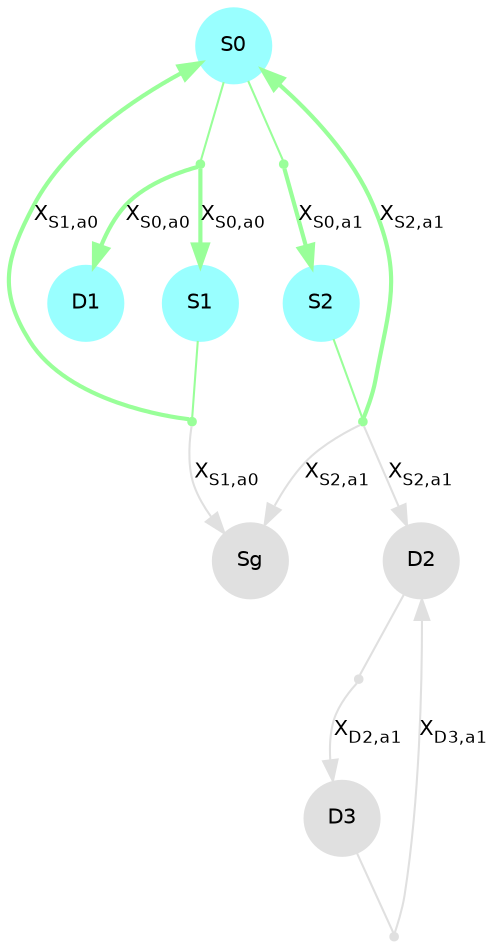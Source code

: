 digraph {
	node [ fontname = Helvetica fontsize = 10 shape=circle style=filled]
	edge [ fontname = Helvetica fontsize = 10 ]
	S0[label = "S0", color = "#E0E0E0", fillcolor = "#E0E0E0"]
	S0a0 [ color = "#99FF99",shape = point]
	S0 -> S0a0 [color = "#99FF99", arrowhead = none]
	S0a0 -> S1[label = <X<SUB>S0,a0</SUB>>,color = "#99FF99	", penwidth = 2.0]
	S0a0 -> D1[label = <X<SUB>S0,a0</SUB>>,color = "#99FF99	", penwidth = 2.0]
	S0a1 [ color = "#99FF99",shape = point]
	S0 -> S0a1 [color = "#99FF99", arrowhead = none]
	S0a1 -> S2[label = <X<SUB>S0,a1</SUB>>,color = "#99FF99	", penwidth = 2.0]
	S1[label = "S1", color = "#E0E0E0", fillcolor = "#E0E0E0"]
	S1a0 [ color = "#99FF99",shape = point]
	S1 -> S1a0 [color = "#99FF99", arrowhead = none]
	S1a0 -> S0[label = <X<SUB>S1,a0</SUB>>,color = "#99FF99	", penwidth = 2.0]
	S1a0 -> Sg[label = <X<SUB>S1,a0</SUB>>,color = "#E0E0E0"]
	S2[label = "S2", color = "#E0E0E0", fillcolor = "#E0E0E0"]
	S2a1 [ color = "#99FF99",shape = point]
	S2 -> S2a1 [color = "#99FF99", arrowhead = none]
	S2a1 -> S0[label = <X<SUB>S2,a1</SUB>>,color = "#99FF99	", penwidth = 2.0]
	S2a1 -> Sg[label = <X<SUB>S2,a1</SUB>>,color = "#E0E0E0"]
	S2a1 -> D2[label = <X<SUB>S2,a1</SUB>>,color = "#E0E0E0"]
	Sg[label = "Sg", color = "#E0E0E0", fillcolor = "#E0E0E0"]
	D1[label = "D1", color = "#E0E0E0", fillcolor = "#E0E0E0"]
	D2[label = "D2", color = "#E0E0E0", fillcolor = "#E0E0E0"]
	D2a1 [ color = "#E0E0E0",shape = point]
	D2 -> D2a1 [color = "#E0E0E0", arrowhead = none]
	D2a1 -> D3[label = <X<SUB>D2,a1</SUB>>,color = "#E0E0E0"]
	D3[label = "D3", color = "#E0E0E0", fillcolor = "#E0E0E0"]
	D3a1 [ color = "#E0E0E0",shape = point]
	D3 -> D3a1 [color = "#E0E0E0", arrowhead = none]
	D3a1 -> D2[label = <X<SUB>D3,a1</SUB>>,color = "#E0E0E0"]
	S2[label = "S2", color = "#99FFFF", fillcolor = "#99FFFF"]
	S1[label = "S1", color = "#99FFFF", fillcolor = "#99FFFF"]
	D1[label = "D1", color = "#99FFFF", fillcolor = "#99FFFF"]
	S0[label = "S0", color = "#99FFFF", fillcolor = "#99FFFF"]
}
